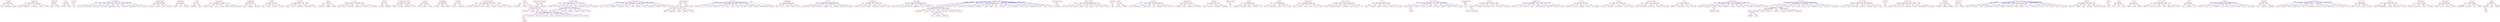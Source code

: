 strict digraph  {
	leaked	 [color=red,
		fontname=courier,
		shape=box];
	real	 [color=red,
		fontname=courier,
		shape=box];
	leaked -> real	 [color=blue,
		xlabel=0.17];
	happening	 [color=red,
		fontname=courier,
		shape=box];
	leaked -> happening	 [color=blue,
		xlabel=0.03];
	aware	 [color=red,
		fontname=courier,
		shape=box];
	leaked -> aware	 [color=blue,
		xlabel=0.02];
	jambavati	 [color=red,
		fontname=courier,
		shape=box];
	given	 [color=red,
		fontname=courier,
		shape=box];
	jambavati -> given	 [color=blue,
		xlabel=0.17];
	daughter	 [color=red,
		fontname=courier,
		shape=box];
	jambavati -> daughter	 [color=blue,
		xlabel=0.03];
	reverential	 [color=red,
		fontname=courier,
		shape=box];
	jambavati -> reverential	 [color=blue,
		xlabel=0.02];
	take	 [color=red,
		fontname=courier,
		shape=box];
	jambavati -> take	 [color=blue,
		xlabel=0.02];
	called	 [color=red,
		fontname=courier,
		shape=box];
	jambavati -> called	 [color=blue,
		xlabel=0.01];
	depressed	 [color=red,
		fontname=courier,
		shape=box];
	home	 [color=red,
		fontname=courier,
		shape=box];
	depressed -> home	 [color=blue,
		xlabel=0.15];
	losing	 [color=red,
		fontname=courier,
		shape=box];
	depressed -> losing	 [color=blue,
		xlabel=0.02];
	fear	 [color=red,
		fontname=courier,
		shape=box];
	nothing	 [color=red,
		fontname=courier,
		shape=box];
	fear -> nothing	 [color=blue,
		xlabel=0.2];
	away	 [color=red,
		fontname=courier,
		shape=box];
	fear -> away	 [color=blue,
		xlabel=0.06];
	chance	 [color=red,
		fontname=courier,
		shape=box];
	get	 [color=red,
		fontname=courier,
		shape=box];
	chance -> get	 [color=blue,
		xlabel=0.18];
	"'krishna\x92s'"	 [color=red,
		fontname=courier,
		shape=box];
	concluded	 [color=red,
		fontname=courier,
		shape=box];
	"'krishna\x92s'" -> concluded	 [color=blue,
		xlabel=0.04];
	gratitude	 [color=red,
		fontname=courier,
		shape=box];
	"'krishna\x92s'" -> gratitude	 [color=blue,
		xlabel=0.04];
	"twelve days"	 [color=red,
		fontname=courier,
		shape=box];
	"'krishna\x92s'" -> "twelve days"	 [color=blue,
		xlabel=0.03];
	received	 [color=red,
		fontname=courier,
		shape=box];
	"'krishna\x92s'" -> received	 [color=blue,
		xlabel=0.03];
	impatiently	 [color=red,
		fontname=courier,
		shape=box];
	"'krishna\x92s'" -> impatiently	 [color=blue,
		xlabel=0.05];
	days	 [color=red,
		fontname=courier,
		shape=box];
	"'krishna\x92s'" -> days	 [color=blue,
		xlabel=0.03];
	expressed	 [color=red,
		fontname=courier,
		shape=box];
	"'krishna\x92s'" -> expressed	 [color=blue,
		xlabel=0.21];
	blessings	 [color=red,
		fontname=courier,
		shape=box];
	"'krishna\x92s'" -> blessings	 [color=blue,
		xlabel=0.04];
	twelve	 [color=red,
		fontname=courier,
		shape=box];
	"'krishna\x92s'" -> twelve	 [color=blue,
		xlabel=0.04];
	waited	 [color=red,
		fontname=courier,
		shape=box];
	"'krishna\x92s'" -> waited	 [color=blue,
		xlabel=0.04];
	"'brahmana\x92s'"	 [color=red,
		fontname=courier,
		shape=box];
	entered	 [color=red,
		fontname=courier,
		shape=box];
	"'brahmana\x92s'" -> entered	 [color=blue,
		xlabel=0.03];
	relieve	 [color=red,
		fontname=courier,
		shape=box];
	"'brahmana\x92s'" -> relieve	 [color=blue,
		xlabel=0.03];
	curse	 [color=red,
		fontname=courier,
		shape=box];
	"'brahmana\x92s'" -> curse	 [color=blue,
		xlabel=0.18];
	outside	 [color=red,
		fontname=courier,
		shape=box];
	"'brahmana\x92s'" -> outside	 [color=blue,
		xlabel=0.02];
	hastinapur	 [color=red,
		fontname=courier,
		shape=box];
	inform	 [color=red,
		fontname=courier,
		shape=box];
	hastinapur -> inform	 [color=blue,
		xlabel=0.22];
	cruel	 [color=red,
		fontname=courier,
		shape=box];
	hastinapur -> cruel	 [color=blue,
		xlabel=0.04];
	killing	 [color=red,
		fontname=courier,
		shape=box];
	hastinapur -> killing	 [color=blue,
		xlabel=0.04];
	sake	 [color=red,
		fontname=courier,
		shape=box];
	suspected	 [color=red,
		fontname=courier,
		shape=box];
	sake -> suspected	 [color=blue,
		xlabel=0.21];
	return	 [color=red,
		fontname=courier,
		shape=box];
	sake -> return	 [color=blue,
		xlabel=0.04];
	quantities	 [color=red,
		fontname=courier,
		shape=box];
	gold	 [color=red,
		fontname=courier,
		shape=box];
	quantities -> gold	 [color=blue,
		xlabel=0.03];
	supply	 [color=red,
		fontname=courier,
		shape=box];
	quantities -> supply	 [color=blue,
		xlabel=0.01];
	merit	 [color=red,
		fontname=courier,
		shape=box];
	quantities -> merit	 [color=blue,
		xlabel=0.02];
	large	 [color=red,
		fontname=courier,
		shape=box];
	quantities -> large	 [color=blue,
		xlabel=0.18];
	uninterrupted	 [color=red,
		fontname=courier,
		shape=box];
	quantities -> uninterrupted	 [color=blue,
		xlabel=0.03];
	producing	 [color=red,
		fontname=courier,
		shape=box];
	quantities -> producing	 [color=blue,
		xlabel=0.02];
	satyabhama	 [color=red,
		fontname=courier,
		shape=box];
	god	 [color=red,
		fontname=courier,
		shape=box];
	satyabhama -> god	 [color=blue,
		xlabel=0.03];
	accepted	 [color=red,
		fontname=courier,
		shape=box];
	satyabhama -> accepted	 [color=blue,
		xlabel=0.02];
	devotion	 [color=red,
		fontname=courier,
		shape=box];
	satyabhama -> devotion	 [color=blue,
		xlabel=0.17];
	parents	 [color=red,
		fontname=courier,
		shape=box];
	news	 [color=red,
		fontname=courier,
		shape=box];
	parents -> news	 [color=blue,
		xlabel=0.21];
	shock	 [color=red,
		fontname=courier,
		shape=box];
	parents -> shock	 [color=blue,
		xlabel=0.04];
	terrible	 [color=red,
		fontname=courier,
		shape=box];
	parents -> terrible	 [color=blue,
		xlabel=0.03];
	citizens	 [color=red,
		fontname=courier,
		shape=box];
	parents -> citizens	 [color=blue,
		xlabel=0.04];
	satrajit	 [color=red,
		fontname=courier,
		shape=box];
	body	 [color=red,
		fontname=courier,
		shape=box];
	satrajit -> body	 [color=blue,
		xlabel=0.23];
	lustre	 [color=red,
		fontname=courier,
		shape=box];
	satrajit -> lustre	 [color=blue,
		xlabel=0.04];
	explained	 [color=red,
		fontname=courier,
		shape=box];
	satrajit -> explained	 [color=blue,
		xlabel=0.04];
	resplendent	 [color=red,
		fontname=courier,
		shape=box];
	satrajit -> resplendent	 [color=blue,
		xlabel=0.04];
	was	 [color=red,
		fontname=courier,
		shape=box];
	satrajit -> was	 [color=blue,
		xlabel=0.03];
	spied	 [color=red,
		fontname=courier,
		shape=box];
	existence	 [color=red,
		fontname=courier,
		shape=box];
	spied -> existence	 [color=blue,
		xlabel=0.17];
	thought	 [color=red,
		fontname=courier,
		shape=box];
	spied -> thought	 [color=blue,
		xlabel=0.03];
	among	 [color=red,
		fontname=courier,
		shape=box];
	spied -> among	 [color=blue,
		xlabel=0.01];
	sun	 [color=red,
		fontname=courier,
		shape=box];
	made	 [color=red,
		fontname=courier,
		shape=box];
	sun -> made	 [color=blue,
		xlabel=0.03];
	gift	 [color=red,
		fontname=courier,
		shape=box];
	sun -> gift	 [color=blue,
		xlabel=0.05];
	celebrated	 [color=red,
		fontname=courier,
		shape=box];
	sun -> celebrated	 [color=blue,
		xlabel=0.21];
	expression	 [color=red,
		fontname=courier,
		shape=box];
	sun -> expression	 [color=blue,
		xlabel=0.04];
	pleasure	 [color=red,
		fontname=courier,
		shape=box];
	sun -> pleasure	 [color=blue,
		xlabel=0.04];
	friendship	 [color=red,
		fontname=courier,
		shape=box];
	sun -> friendship	 [color=blue,
		xlabel=0.04];
	detail	 [color=red,
		fontname=courier,
		shape=box];
	secured	 [color=red,
		fontname=courier,
		shape=box];
	detail -> secured	 [color=blue,
		xlabel=0.03];
	narrated	 [color=red,
		fontname=courier,
		shape=box];
	detail -> narrated	 [color=blue,
		xlabel=0.2];
	"paramapurusha vishnu"	 [color=red,
		fontname=courier,
		shape=box];
	feebly	 [color=red,
		fontname=courier,
		shape=box];
	"paramapurusha vishnu" -> feebly	 [color=blue,
		xlabel=0.01];
	looking	 [color=red,
		fontname=courier,
		shape=box];
	"paramapurusha vishnu" -> looking	 [color=blue,
		xlabel=0.01];
	recognised	 [color=red,
		fontname=courier,
		shape=box];
	"paramapurusha vishnu" -> recognised	 [color=blue,
		xlabel=0.01];
	man	 [color=red,
		fontname=courier,
		shape=box];
	"paramapurusha vishnu" -> man	 [color=blue,
		xlabel=0.26];
	prayers	 [color=red,
		fontname=courier,
		shape=box];
	alone	 [color=red,
		fontname=courier,
		shape=box];
	prayers -> alone	 [color=blue,
		xlabel=0.03];
	answer	 [color=red,
		fontname=courier,
		shape=box];
	prayers -> answer	 [color=blue,
		xlabel=0.2];
	back	 [color=red,
		fontname=courier,
		shape=box];
	prayers -> back	 [color=blue,
		xlabel=0.03];
	duryodhana	 [color=red,
		fontname=courier,
		shape=box];
	inspired	 [color=red,
		fontname=courier,
		shape=box];
	duryodhana -> inspired	 [color=blue,
		xlabel=0.02];
	ideas	 [color=red,
		fontname=courier,
		shape=box];
	duryodhana -> ideas	 [color=blue,
		xlabel=0.03];
	wicked	 [color=red,
		fontname=courier,
		shape=box];
	duryodhana -> wicked	 [color=blue,
		xlabel=0.18];
	charred	 [color=red,
		fontname=courier,
		shape=box];
	beyond	 [color=red,
		fontname=courier,
		shape=box];
	charred -> beyond	 [color=blue,
		xlabel=0.12];
	recognition	 [color=red,
		fontname=courier,
		shape=box];
	charred -> recognition	 [color=blue,
		xlabel=0.19];
	"safe destination"	 [color=red,
		fontname=courier,
		shape=box];
	followed	 [color=red,
		fontname=courier,
		shape=box];
	"safe destination" -> followed	 [color=blue,
		xlabel=0.05];
	remained	 [color=red,
		fontname=courier,
		shape=box];
	"safe destination" -> remained	 [color=blue,
		xlabel=0.07];
	kunti	 [color=red,
		fontname=courier,
		shape=box];
	"safe destination" -> kunti	 [color=blue,
		xlabel=0.29];
	nearby	 [color=red,
		fontname=courier,
		shape=box];
	"safe destination" -> nearby	 [color=blue,
		xlabel=0.05];
	reached	 [color=red,
		fontname=courier,
		shape=box];
	"safe destination" -> reached	 [color=blue,
		xlabel=0.07];
	instructions	 [color=red,
		fontname=courier,
		shape=box];
	"safe destination" -> instructions	 [color=blue,
		xlabel=0.07];
	hiding	 [color=red,
		fontname=courier,
		shape=box];
	"safe destination" -> hiding	 [color=blue,
		xlabel=0.06];
	heads	 [color=red,
		fontname=courier,
		shape=box];
	instrumental	 [color=red,
		fontname=courier,
		shape=box];
	heads -> instrumental	 [color=blue,
		xlabel=0.14];
	rolling	 [color=red,
		fontname=courier,
		shape=box];
	heads -> rolling	 [color=blue,
		xlabel=0.2];
	couple	 [color=red,
		fontname=courier,
		shape=box];
	heads -> couple	 [color=blue,
		xlabel=0.2];
	"blemishless character"	 [color=red,
		fontname=courier,
		shape=box];
	rumour	 [color=red,
		fontname=courier,
		shape=box];
	"blemishless character" -> rumour	 [color=blue,
		xlabel=0.25];
	"wild fire"	 [color=red,
		fontname=courier,
		shape=box];
	"blemishless character" -> "wild fire"	 [color=blue,
		xlabel=0.06];
	character	 [color=red,
		fontname=courier,
		shape=box];
	rumour -> character	 [color=blue,
		xlabel=0.01];
	spread	 [color=red,
		fontname=courier,
		shape=box];
	rumour -> spread	 [color=blue,
		xlabel=0.01];
	wild	 [color=red,
		fontname=courier,
		shape=box];
	rumour -> wild	 [color=blue,
		xlabel=0.01];
	maligning	 [color=red,
		fontname=courier,
		shape=box];
	rumour -> maligning	 [color=blue,
		xlabel=0.01];
	"caretaker bear"	 [color=red,
		fontname=courier,
		shape=box];
	stunned	 [color=red,
		fontname=courier,
		shape=box];
	"caretaker bear" -> stunned	 [color=blue,
		xlabel=0.06];
	brilliance	 [color=red,
		fontname=courier,
		shape=box];
	"caretaker bear" -> brilliance	 [color=blue,
		xlabel=0.08];
	alerted	 [color=red,
		fontname=courier,
		shape=box];
	"caretaker bear" -> alerted	 [color=blue,
		xlabel=0.09];
	bears	 [color=red,
		fontname=courier,
		shape=box];
	"caretaker bear" -> bears	 [color=blue,
		xlabel=0.29];
	king	 [color=red,
		fontname=courier,
		shape=box];
	"caretaker bear" -> king	 [color=blue,
		xlabel=0.05];
	shrieked	 [color=red,
		fontname=courier,
		shape=box];
	"caretaker bear" -> shrieked	 [color=blue,
		xlabel=0.27];
	person	 [color=red,
		fontname=courier,
		shape=box];
	"caretaker bear" -> person	 [color=blue,
		xlabel=0.07];
	syamantaka	 [color=red,
		fontname=courier,
		shape=box];
	"caretaker bear" -> syamantaka	 [color=blue,
		xlabel=0.01];
	devotee	 [color=red,
		fontname=courier,
		shape=box];
	bears -> devotee	 [color=blue,
		xlabel=0.01];
	42	 [color=red,
		fontname=courier,
		shape=box];
	bears -> 42	 [color=blue,
		xlabel=0.01];
	retrieved	 [color=red,
		fontname=courier,
		shape=box];
	bears -> retrieved	 [color=blue,
		xlabel=0.01];
	pandava	 [color=red,
		fontname=courier,
		shape=box];
	bears -> pandava	 [color=blue,
		xlabel=0.01];
	nighna	 [color=red,
		fontname=courier,
		shape=box];
	bears -> nighna	 [color=blue,
		xlabel=0.01];
	chapter	 [color=red,
		fontname=courier,
		shape=box];
	bears -> chapter	 [color=blue,
		xlabel=0.01];
	great	 [color=red,
		fontname=courier,
		shape=box];
	bears -> great	 [color=blue,
		xlabel=0.01];
	kill	 [color=red,
		fontname=courier,
		shape=box];
	devotee -> kill	 [color=blue,
		xlabel=0.02];
	jatugriha	 [color=red,
		fontname=courier,
		shape=box];
	devotee -> jatugriha	 [color=blue,
		xlabel=0.01];
	relations	 [color=red,
		fontname=courier,
		shape=box];
	devotee -> relations	 [color=blue,
		xlabel=0.02];
	attitude	 [color=red,
		fontname=courier,
		shape=box];
	devotee -> attitude	 [color=blue,
		xlabel=0.02];
	house	 [color=red,
		fontname=courier,
		shape=box];
	devotee -> house	 [color=blue,
		xlabel=0.02];
	possession	 [color=red,
		fontname=courier,
		shape=box];
	devotee -> possession	 [color=blue,
		xlabel=0.02];
	occurred	 [color=red,
		fontname=courier,
		shape=box];
	devotee -> occurred	 [color=blue,
		xlabel=0.02];
	"get possession"	 [color=red,
		fontname=courier,
		shape=box];
	devotee -> "get possession"	 [color=blue,
		xlabel=0.02];
	"kill satrajit"	 [color=red,
		fontname=courier,
		shape=box];
	devotee -> "kill satrajit"	 [color=blue,
		xlabel=0.02];
	change	 [color=red,
		fontname=courier,
		shape=box];
	kill -> change	 [color=blue,
		xlabel=0.16];
	"'akrura\x92s'"	 [color=red,
		fontname=courier,
		shape=box];
	power	 [color=red,
		fontname=courier,
		shape=box];
	"'akrura\x92s'" -> power	 [color=blue,
		xlabel=0.03];
	rains	 [color=red,
		fontname=courier,
		shape=box];
	"'akrura\x92s'" -> rains	 [color=blue,
		xlabel=0.06];
	gandhivi	 [color=red,
		fontname=courier,
		shape=box];
	"'akrura\x92s'" -> gandhivi	 [color=blue,
		xlabel=0.05];
	withdrew	 [color=red,
		fontname=courier,
		shape=box];
	"'akrura\x92s'" -> withdrew	 [color=blue,
		xlabel=0.04];
	father	 [color=red,
		fontname=courier,
		shape=box];
	"'akrura\x92s'" -> father	 [color=blue,
		xlabel=0.06];
	indra	 [color=red,
		fontname=courier,
		shape=box];
	"'akrura\x92s'" -> indra	 [color=blue,
		xlabel=0.04];
	brought	 [color=red,
		fontname=courier,
		shape=box];
	"'akrura\x92s'" -> brought	 [color=blue,
		xlabel=0.22];
	reason	 [color=red,
		fontname=courier,
		shape=box];
	"'akrura\x92s'" -> reason	 [color=blue,
		xlabel=0.04];
	connection	 [color=red,
		fontname=courier,
		shape=box];
	"'akrura\x92s'" -> connection	 [color=blue,
		xlabel=0.06];
	showers	 [color=red,
		fontname=courier,
		shape=box];
	"'akrura\x92s'" -> showers	 [color=blue,
		xlabel=0.05];
	mother	 [color=red,
		fontname=courier,
		shape=box];
	"'akrura\x92s'" -> mother	 [color=blue,
		xlabel=0.05];
	believed	 [color=red,
		fontname=courier,
		shape=box];
	"'akrura\x92s'" -> believed	 [color=blue,
		xlabel=0.04];
	"unique quality"	 [color=red,
		fontname=courier,
		shape=box];
	possessing	 [color=red,
		fontname=courier,
		shape=box];
	"unique quality" -> possessing	 [color=blue,
		xlabel=0.24];
	"premature death"	 [color=red,
		fontname=courier,
		shape=box];
	"unique quality" -> "premature death"	 [color=blue,
		xlabel=0.05];
	death	 [color=red,
		fontname=courier,
		shape=box];
	possessing -> death	 [color=blue,
		xlabel=0.01];
	premature	 [color=red,
		fontname=courier,
		shape=box];
	possessing -> premature	 [color=blue,
		xlabel=0.01];
	famine	 [color=red,
		fontname=courier,
		shape=box];
	possessing -> famine	 [color=blue,
		xlabel=0.01];
	calamity	 [color=red,
		fontname=courier,
		shape=box];
	possessing -> calamity	 [color=blue,
		xlabel=0.01];
	unique	 [color=red,
		fontname=courier,
		shape=box];
	possessing -> unique	 [color=blue,
		xlabel=0.01];
	dvaraka	 [color=red,
		fontname=courier,
		shape=box];
	training	 [color=red,
		fontname=courier,
		shape=box];
	dvaraka -> training	 [color=blue,
		xlabel=0.41];
	still	 [color=red,
		fontname=courier,
		shape=box];
	dvaraka -> still	 [color=blue,
		xlabel=0.16];
	missing	 [color=red,
		fontname=courier,
		shape=box];
	dvaraka -> missing	 [color=blue,
		xlabel=0.23];
	underwent	 [color=red,
		fontname=courier,
		shape=box];
	dvaraka -> underwent	 [color=blue,
		xlabel=0.42];
	use	 [color=red,
		fontname=courier,
		shape=box];
	dvaraka -> use	 [color=blue,
		xlabel=0.19];
	mace	 [color=red,
		fontname=courier,
		shape=box];
	dvaraka -> mace	 [color=blue,
		xlabel=0.38];
	long	 [color=red,
		fontname=courier,
		shape=box];
	dvaraka -> long	 [color=blue,
		xlabel=0.19];
	stay	 [color=red,
		fontname=courier,
		shape=box];
	dvaraka -> stay	 [color=blue,
		xlabel=0.28];
	feelings	 [color=red,
		fontname=courier,
		shape=box];
	dvaraka -> feelings	 [color=blue,
		xlabel=0.23];
	evoked	 [color=red,
		fontname=courier,
		shape=box];
	dvaraka -> evoked	 [color=blue,
		xlabel=0.41];
	period	 [color=red,
		fontname=courier,
		shape=box];
	dvaraka -> period	 [color=blue,
		xlabel=0.44];
	disappointment	 [color=red,
		fontname=courier,
		shape=box];
	dvaraka -> disappointment	 [color=blue,
		xlabel=0.59];
	mixed	 [color=red,
		fontname=courier,
		shape=box];
	dvaraka -> mixed	 [color=blue,
		xlabel=0.41];
	shatadhanu	 [color=red,
		fontname=courier,
		shape=box];
	poor	 [color=red,
		fontname=courier,
		shape=box];
	shatadhanu -> poor	 [color=blue,
		xlabel=0.04];
	felt	 [color=red,
		fontname=courier,
		shape=box];
	shatadhanu -> felt	 [color=blue,
		xlabel=0.04];
	turned	 [color=red,
		fontname=courier,
		shape=box];
	shatadhanu -> turned	 [color=blue,
		xlabel=0.22];
	futile	 [color=red,
		fontname=courier,
		shape=box];
	shatadhanu -> futile	 [color=blue,
		xlabel=0.03];
	sorry	 [color=red,
		fontname=courier,
		shape=box];
	shatadhanu -> sorry	 [color=blue,
		xlabel=0.04];
	burnt	 [color=red,
		fontname=courier,
		shape=box];
	exhilarated	 [color=red,
		fontname=courier,
		shape=box];
	burnt -> exhilarated	 [color=blue,
		xlabel=0.06];
	family	 [color=red,
		fontname=courier,
		shape=box];
	burnt -> family	 [color=blue,
		xlabel=0.27];
	remains	 [color=red,
		fontname=courier,
		shape=box];
	burnt -> remains	 [color=blue,
		xlabel=0.06];
	freedom	 [color=red,
		fontname=courier,
		shape=box];
	burnt -> freedom	 [color=blue,
		xlabel=0.07];
	were	 [color=red,
		fontname=courier,
		shape=box];
	burnt -> were	 [color=blue,
		xlabel=0.05];
	demise	 [color=red,
		fontname=courier,
		shape=box];
	burnt -> demise	 [color=blue,
		xlabel=0.06];
	gloated	 [color=red,
		fontname=courier,
		shape=box];
	burnt -> gloated	 [color=blue,
		xlabel=0.06];
	mistaking	 [color=red,
		fontname=courier,
		shape=box];
	burnt -> mistaking	 [color=blue,
		xlabel=0.06];
	callousness	 [color=red,
		fontname=courier,
		shape=box];
	supreme	 [color=red,
		fontname=courier,
		shape=box];
	callousness -> supreme	 [color=blue,
		xlabel=0.02];
	towards	 [color=red,
		fontname=courier,
		shape=box];
	callousness -> towards	 [color=blue,
		xlabel=0.02];
	began	 [color=red,
		fontname=courier,
		shape=box];
	callousness -> began	 [color=blue,
		xlabel=0.03];
	regretting	 [color=red,
		fontname=courier,
		shape=box];
	callousness -> regretting	 [color=blue,
		xlabel=0.03];
	praise	 [color=red,
		fontname=courier,
		shape=box];
	callousness -> praise	 [color=blue,
		xlabel=0.18];
	sing	 [color=red,
		fontname=courier,
		shape=box];
	callousness -> sing	 [color=blue,
		xlabel=0.18];
	marriage	 [color=red,
		fontname=courier,
		shape=box];
	reconciliation	 [color=red,
		fontname=courier,
		shape=box];
	marriage -> reconciliation	 [color=blue,
		xlabel=0.03];
	giving	 [color=red,
		fontname=courier,
		shape=box];
	marriage -> giving	 [color=blue,
		xlabel=0.18];
	gifting	 [color=red,
		fontname=courier,
		shape=box];
	marriage -> gifting	 [color=blue,
		xlabel=0.04];
	appeared	 [color=red,
		fontname=courier,
		shape=box];
	marriage -> appeared	 [color=blue,
		xlabel=0.02];
	dear	 [color=red,
		fontname=courier,
		shape=box];
	marriage -> dear	 [color=blue,
		xlabel=0.04];
	think	 [color=red,
		fontname=courier,
		shape=box];
	marriage -> think	 [color=blue,
		xlabel=0.05];
	best	 [color=red,
		fontname=courier,
		shape=box];
	marriage -> best	 [color=blue,
		xlabel=0.02];
	"syamantaka jewel"	 [color=red,
		fontname=courier,
		shape=box];
	upper	 [color=red,
		fontname=courier,
		shape=box];
	"syamantaka jewel" -> upper	 [color=blue,
		xlabel=0.31];
	mated	 [color=red,
		fontname=courier,
		shape=box];
	"syamantaka jewel" -> mated	 [color=blue,
		xlabel=0.08];
	garment	 [color=red,
		fontname=courier,
		shape=box];
	"syamantaka jewel" -> garment	 [color=blue,
		xlabel=0.07];
	check	 [color=red,
		fontname=courier,
		shape=box];
	"syamantaka jewel" -> check	 [color=blue,
		xlabel=0.07];
	interesting	 [color=red,
		fontname=courier,
		shape=box];
	"syamantaka jewel" -> interesting	 [color=blue,
		xlabel=0.05];
	varanavrata	 [color=red,
		fontname=courier,
		shape=box];
	"syamantaka jewel" -> varanavrata	 [color=blue,
		xlabel=0.01];
	"'night\x92s'"	 [color=red,
		fontname=courier,
		shape=box];
	"syamantaka jewel" -> "'night\x92s'"	 [color=blue,
		xlabel=0.02];
	legs	 [color=red,
		fontname=courier,
		shape=box];
	"syamantaka jewel" -> legs	 [color=blue,
		xlabel=0.07];
	gave	 [color=red,
		fontname=courier,
		shape=box];
	"syamantaka jewel" -> gave	 [color=blue,
		xlabel=0.05];
	life	 [color=red,
		fontname=courier,
		shape=box];
	"syamantaka jewel" -> life	 [color=blue,
		xlabel=0.08];
	anecdotes	 [color=red,
		fontname=courier,
		shape=box];
	"syamantaka jewel" -> anecdotes	 [color=blue,
		xlabel=0.07];
	lac	 [color=red,
		fontname=courier,
		shape=box];
	"syamantaka jewel" -> lac	 [color=blue,
		xlabel=0.07];
	effulgent	 [color=red,
		fontname=courier,
		shape=box];
	"syamantaka jewel" -> effulgent	 [color=blue,
		xlabel=0.07];
	tail	 [color=red,
		fontname=courier,
		shape=box];
	"syamantaka jewel" -> tail	 [color=blue,
		xlabel=0.02];
	like	 [color=red,
		fontname=courier,
		shape=box];
	"syamantaka jewel" -> like	 [color=blue,
		xlabel=0.04];
	considered	 [color=red,
		fontname=courier,
		shape=box];
	"syamantaka jewel" -> considered	 [color=blue,
		xlabel=0.05];
	always	 [color=red,
		fontname=courier,
		shape=box];
	"syamantaka jewel" -> always	 [color=blue,
		xlabel=0.03];
	dog	 [color=red,
		fontname=courier,
		shape=box];
	"syamantaka jewel" -> dog	 [color=blue,
		xlabel=0.07];
	thorns	 [color=red,
		fontname=courier,
		shape=box];
	"syamantaka jewel" -> thorns	 [color=blue,
		xlabel=0.07];
	comfortable	 [color=red,
		fontname=courier,
		shape=box];
	upper -> comfortable	 [color=blue,
		xlabel=0.01];
	pretext	 [color=red,
		fontname=courier,
		shape=box];
	upper -> pretext	 [color=blue,
		xlabel=0.01];
	built	 [color=red,
		fontname=courier,
		shape=box];
	upper -> built	 [color=blue,
		xlabel=0.01];
	finding	 [color=red,
		fontname=courier,
		shape=box];
	upper -> finding	 [color=blue,
		xlabel=0.38];
	possible	 [color=red,
		fontname=courier,
		shape=box];
	upper -> possible	 [color=blue,
		xlabel=0.01];
	organising	 [color=red,
		fontname=courier,
		shape=box];
	upper -> organising	 [color=blue,
		xlabel=0.01];
	comforts	 [color=red,
		fontname=courier,
		shape=box];
	upper -> comforts	 [color=blue,
		xlabel=0.01];
	way	 [color=red,
		fontname=courier,
		shape=box];
	finding -> way	 [color=blue,
		xlabel=0.14];
	getting	 [color=red,
		fontname=courier,
		shape=box];
	finding -> getting	 [color=blue,
		xlabel=0.13];
	conspiring	 [color=red,
		fontname=courier,
		shape=box];
	finding -> conspiring	 [color=blue,
		xlabel=0.17];
	"legitimate owner"	 [color=red,
		fontname=courier,
		shape=box];
	therefore	 [color=red,
		fontname=courier,
		shape=box];
	"legitimate owner" -> therefore	 [color=blue,
		xlabel=0.25];
	"elder brother"	 [color=red,
		fontname=courier,
		shape=box];
	confession	 [color=red,
		fontname=courier,
		shape=box];
	"elder brother" -> confession	 [color=blue,
		xlabel=0.05];
	particularly	 [color=red,
		fontname=courier,
		shape=box];
	"elder brother" -> particularly	 [color=blue,
		xlabel=0.04];
	means	 [color=red,
		fontname=courier,
		shape=box];
	"elder brother" -> means	 [color=blue,
		xlabel=0.27];
	make	 [color=red,
		fontname=courier,
		shape=box];
	"elder brother" -> make	 [color=blue,
		xlabel=0.03];
	keep	 [color=red,
		fontname=courier,
		shape=box];
	"elder brother" -> keep	 [color=blue,
		xlabel=0.04];
	said	 [color=red,
		fontname=courier,
		shape=box];
	"elder brother" -> said	 [color=blue,
		xlabel=0.03];
	public	 [color=red,
		fontname=courier,
		shape=box];
	"elder brother" -> public	 [color=blue,
		xlabel=0.2];
	could	 [color=red,
		fontname=courier,
		shape=box];
	"elder brother" -> could	 [color=blue,
		xlabel=0.01];
	resolved	 [color=red,
		fontname=courier,
		shape=box];
	came	 [color=red,
		fontname=courier,
		shape=box];
	resolved -> came	 [color=blue,
		xlabel=0.12];
	lurch	 [color=red,
		fontname=courier,
		shape=box];
	traitors	 [color=red,
		fontname=courier,
		shape=box];
	lurch -> traitors	 [color=blue,
		xlabel=0.13];
	handed	 [color=red,
		fontname=courier,
		shape=box];
	lurch -> handed	 [color=blue,
		xlabel=0.02];
	cousins	 [color=red,
		fontname=courier,
		shape=box];
	end	 [color=red,
		fontname=courier,
		shape=box];
	cousins -> end	 [color=blue,
		xlabel=0.05];
	conspiracies	 [color=red,
		fontname=courier,
		shape=box];
	cousins -> conspiracies	 [color=blue,
		xlabel=0.04];
	hypocritical	 [color=red,
		fontname=courier,
		shape=box];
	cousins -> hypocritical	 [color=blue,
		xlabel=0.04];
	put	 [color=red,
		fontname=courier,
		shape=box];
	cousins -> put	 [color=blue,
		xlabel=0.21];
	problem	 [color=red,
		fontname=courier,
		shape=box];
	cousins -> problem	 [color=blue,
		xlabel=0.03];
	fact	 [color=red,
		fontname=courier,
		shape=box];
	cousins -> fact	 [color=blue,
		xlabel=0.04];
	concern	 [color=red,
		fontname=courier,
		shape=box];
	cousins -> concern	 [color=blue,
		xlabel=0.04];
	hospitality	 [color=red,
		fontname=courier,
		shape=box];
	straight	 [color=red,
		fontname=courier,
		shape=box];
	hospitality -> straight	 [color=blue,
		xlabel=0.04];
	point	 [color=red,
		fontname=courier,
		shape=box];
	hospitality -> point	 [color=blue,
		xlabel=0.04];
	formality	 [color=red,
		fontname=courier,
		shape=box];
	hospitality -> formality	 [color=blue,
		xlabel=0.21];
	extending	 [color=red,
		fontname=courier,
		shape=box];
	hospitality -> extending	 [color=blue,
		xlabel=0.04];
	passage	 [color=red,
		fontname=courier,
		shape=box];
	secret	 [color=red,
		fontname=courier,
		shape=box];
	passage -> secret	 [color=blue,
		xlabel=0.04];
	ground	 [color=red,
		fontname=courier,
		shape=box];
	passage -> ground	 [color=blue,
		xlabel=0.21];
	knowledge	 [color=red,
		fontname=courier,
		shape=box];
	passage -> knowledge	 [color=blue,
		xlabel=0.05];
	prepared	 [color=red,
		fontname=courier,
		shape=box];
	passage -> prepared	 [color=blue,
		xlabel=0.03];
	"whose custody"	 [color=red,
		fontname=courier,
		shape=box];
	go	 [color=red,
		fontname=courier,
		shape=box];
	"whose custody" -> go	 [color=blue,
		xlabel=0.18];
	whose	 [color=red,
		fontname=courier,
		shape=box];
	balarama	 [color=red,
		fontname=courier,
		shape=box];
	whose -> balarama	 [color=blue,
		xlabel=0.21];
	advised	 [color=red,
		fontname=courier,
		shape=box];
	whose -> advised	 [color=blue,
		xlabel=0.2];
	might	 [color=red,
		fontname=courier,
		shape=box];
	whose -> might	 [color=blue,
		xlabel=0.08];
	custody	 [color=red,
		fontname=courier,
		shape=box];
	whose -> custody	 [color=blue,
		xlabel=0.18];
	left	 [color=red,
		fontname=courier,
		shape=box];
	whose -> left	 [color=blue,
		xlabel=0.17];
	vidura	 [color=red,
		fontname=courier,
		shape=box];
	wise	 [color=red,
		fontname=courier,
		shape=box];
	vidura -> wise	 [color=blue,
		xlabel=0.03];
	treacherous	 [color=red,
		fontname=courier,
		shape=box];
	vidura -> treacherous	 [color=blue,
		xlabel=0.2];
	uncle	 [color=red,
		fontname=courier,
		shape=box];
	vidura -> uncle	 [color=blue,
		xlabel=0.03];
	plan	 [color=red,
		fontname=courier,
		shape=box];
	vidura -> plan	 [color=blue,
		xlabel=0.03];
	wind	 [color=red,
		fontname=courier,
		shape=box];
	vidura -> wind	 [color=blue,
		xlabel=0.03];
	prasenajit	 [color=red,
		fontname=courier,
		shape=box];
	horse	 [color=red,
		fontname=courier,
		shape=box];
	prasenajit -> horse	 [color=blue,
		xlabel=0.01];
	mauled	 [color=red,
		fontname=courier,
		shape=box];
	prasenajit -> mauled	 [color=blue,
		xlabel=0.02];
	soon	 [color=red,
		fontname=courier,
		shape=box];
	prasenajit -> soon	 [color=blue,
		xlabel=0.16];
	turn	 [color=red,
		fontname=courier,
		shape=box];
	prasenajit -> turn	 [color=blue,
		xlabel=0.01];
	lion	 [color=red,
		fontname=courier,
		shape=box];
	prasenajit -> lion	 [color=blue,
		xlabel=0.02];
	found	 [color=red,
		fontname=courier,
		shape=box];
	prasenajit -> found	 [color=blue,
		xlabel=0.02];
	"safe return"	 [color=red,
		fontname=courier,
		shape=box];
	durga	 [color=red,
		fontname=courier,
		shape=box];
	"safe return" -> durga	 [color=blue,
		xlabel=0.3];
	prayed	 [color=red,
		fontname=courier,
		shape=box];
	"safe return" -> prayed	 [color=blue,
		xlabel=0.02];
	everyone	 [color=red,
		fontname=courier,
		shape=box];
	"safe return" -> everyone	 [color=blue,
		xlabel=0.01];
	janardana	 [color=red,
		fontname=courier,
		shape=box];
	"safe return" -> janardana	 [color=blue,
		xlabel=0.02];
	save	 [color=red,
		fontname=courier,
		shape=box];
	"safe return" -> save	 [color=blue,
		xlabel=0.01];
	hope	 [color=red,
		fontname=courier,
		shape=box];
	"safe return" -> hope	 [color=blue,
		xlabel=0.01];
	ray	 [color=red,
		fontname=courier,
		shape=box];
	"safe return" -> ray	 [color=blue,
		xlabel=0.01];
	fist	 [color=red,
		fontname=courier,
		shape=box];
	blow	 [color=red,
		fontname=courier,
		shape=box];
	fist -> blow	 [color=blue,
		xlabel=0.04];
	strength	 [color=red,
		fontname=courier,
		shape=box];
	fist -> strength	 [color=blue,
		xlabel=0.05];
	combat	 [color=red,
		fontname=courier,
		shape=box];
	fist -> combat	 [color=blue,
		xlabel=0.04];
	drained	 [color=red,
		fontname=courier,
		shape=box];
	fist -> drained	 [color=blue,
		xlabel=0.18];
	eighteen	 [color=red,
		fontname=courier,
		shape=box];
	fist -> eighteen	 [color=blue,
		xlabel=0.04];
	continued	 [color=red,
		fontname=courier,
		shape=box];
	fist -> continued	 [color=blue,
		xlabel=0.03];
	expectation	 [color=red,
		fontname=courier,
		shape=box];
	enjoy	 [color=red,
		fontname=courier,
		shape=box];
	expectation -> enjoy	 [color=blue,
		xlabel=0.04];
	parted	 [color=red,
		fontname=courier,
		shape=box];
	expectation -> parted	 [color=blue,
		xlabel=0.2];
	benefits	 [color=red,
		fontname=courier,
		shape=box];
	expectation -> benefits	 [color=blue,
		xlabel=0.04];
	would	 [color=red,
		fontname=courier,
		shape=box];
	expectation -> would	 [color=blue,
		xlabel=0.02];
	created	 [color=red,
		fontname=courier,
		shape=box];
	expectation -> created	 [color=blue,
		xlabel=0.03];
	confusion	 [color=red,
		fontname=courier,
		shape=box];
	expectation -> confusion	 [color=blue,
		xlabel=0.04];
	general	 [color=red,
		fontname=courier,
		shape=box];
	expectation -> general	 [color=blue,
		xlabel=0.05];
	shake	 [color=red,
		fontname=courier,
		shape=box];
	expectation -> shake	 [color=blue,
		xlabel=0.05];
	hand	 [color=red,
		fontname=courier,
		shape=box];
	expectation -> hand	 [color=blue,
		xlabel=0.05];
	friends	 [color=red,
		fontname=courier,
		shape=box];
	expectation -> friends	 [color=blue,
		xlabel=0.05];
	merely	 [color=red,
		fontname=courier,
		shape=box];
	parted -> merely	 [color=blue,
		xlabel=0.31];
	disappearance	 [color=red,
		fontname=courier,
		shape=box];
	due	 [color=red,
		fontname=courier,
		shape=box];
	disappearance -> due	 [color=blue,
		xlabel=0.09];
	altars	 [color=red,
		fontname=courier,
		shape=box];
	excessive	 [color=red,
		fontname=courier,
		shape=box];
	altars -> excessive	 [color=blue,
		xlabel=0.04];
	exposed	 [color=red,
		fontname=courier,
		shape=box];
	altars -> exposed	 [color=blue,
		xlabel=0.04];
	performing	 [color=red,
		fontname=courier,
		shape=box];
	altars -> performing	 [color=blue,
		xlabel=0.03];
	flow	 [color=red,
		fontname=courier,
		shape=box];
	altars -> flow	 [color=blue,
		xlabel=0.03];
	sacrifices	 [color=red,
		fontname=courier,
		shape=box];
	altars -> sacrifices	 [color=blue,
		xlabel=0.17];
	countless	 [color=red,
		fontname=courier,
		shape=box];
	altars -> countless	 [color=blue,
		xlabel=0.04];
	"countless sacrifices"	 [color=red,
		fontname=courier,
		shape=box];
	excessive -> "countless sacrifices"	 [color=blue,
		xlabel=0.01];
	inhabitants	 [color=red,
		fontname=courier,
		shape=box];
	wearing	 [color=red,
		fontname=courier,
		shape=box];
	inhabitants -> wearing	 [color=blue,
		xlabel=0.04];
	city	 [color=red,
		fontname=courier,
		shape=box];
	inhabitants -> city	 [color=blue,
		xlabel=0.04];
	radiance	 [color=red,
		fontname=courier,
		shape=box];
	inhabitants -> radiance	 [color=blue,
		xlabel=0.21];
	neck	 [color=red,
		fontname=courier,
		shape=box];
	inhabitants -> neck	 [color=blue,
		xlabel=0.04];
	"dvaraka wearing"	 [color=red,
		fontname=courier,
		shape=box];
	inhabitants -> "dvaraka wearing"	 [color=blue,
		xlabel=0.03];
	engulfed	 [color=red,
		fontname=courier,
		shape=box];
	inhabitants -> engulfed	 [color=blue,
		xlabel=0.04];
	blinding	 [color=red,
		fontname=courier,
		shape=box];
	inhabitants -> blinding	 [color=blue,
		xlabel=0.04];
	round	 [color=red,
		fontname=courier,
		shape=box];
	inhabitants -> round	 [color=blue,
		xlabel=0.05];
	alters	 [color=red,
		fontname=courier,
		shape=box];
	chameleon	 [color=red,
		fontname=courier,
		shape=box];
	alters -> chameleon	 [color=blue,
		xlabel=0.02];
	colour	 [color=red,
		fontname=courier,
		shape=box];
	alters -> colour	 [color=blue,
		xlabel=0.02];
	changed	 [color=red,
		fontname=courier,
		shape=box];
	alters -> changed	 [color=blue,
		xlabel=0.02];
	loyalty	 [color=red,
		fontname=courier,
		shape=box];
	alters -> loyalty	 [color=blue,
		xlabel=0.02];
	surrounding	 [color=red,
		fontname=courier,
		shape=box];
	alters -> surrounding	 [color=blue,
		xlabel=0.15];
	sorrow	 [color=red,
		fontname=courier,
		shape=box];
	disaster	 [color=red,
		fontname=courier,
		shape=box];
	sorrow -> disaster	 [color=blue,
		xlabel=0.04];
	immersed	 [color=red,
		fontname=courier,
		shape=box];
	sorrow -> immersed	 [color=blue,
		xlabel=0.18];
	inconsolable	 [color=red,
		fontname=courier,
		shape=box];
	sorrow -> inconsolable	 [color=blue,
		xlabel=0.04];
	cursed	 [color=red,
		fontname=courier,
		shape=box];
	sorrow -> cursed	 [color=blue,
		xlabel=0.03];
	cause	 [color=red,
		fontname=courier,
		shape=box];
	sorrow -> cause	 [color=blue,
		xlabel=0.04];
	dhritharashtra	 [color=red,
		fontname=courier,
		shape=box];
	joint	 [color=red,
		fontname=courier,
		shape=box];
	dhritharashtra -> joint	 [color=blue,
		xlabel=0.02];
	attending	 [color=red,
		fontname=courier,
		shape=box];
	dhritharashtra -> attending	 [color=blue,
		xlabel=0.19];
	festivities	 [color=red,
		fontname=courier,
		shape=box];
	dhritharashtra -> festivities	 [color=blue,
		xlabel=0.03];
	planned	 [color=red,
		fontname=courier,
		shape=box];
	dhritharashtra -> planned	 [color=blue,
		xlabel=0.03];
	excursion	 [color=red,
		fontname=courier,
		shape=box];
	dhritharashtra -> excursion	 [color=blue,
		xlabel=0.03];
	fire	 [color=red,
		fontname=courier,
		shape=box];
	advance	 [color=red,
		fontname=courier,
		shape=box];
	fire -> advance	 [color=blue,
		xlabel=0.03];
	subterranean	 [color=red,
		fontname=courier,
		shape=box];
	fire -> subterranean	 [color=blue,
		xlabel=0.03];
	well	 [color=red,
		fontname=courier,
		shape=box];
	fire -> well	 [color=blue,
		xlabel=0.01];
	private	 [color=red,
		fontname=courier,
		shape=box];
	fire -> private	 [color=blue,
		xlabel=0.18];
	"lac palace"	 [color=red,
		fontname=courier,
		shape=box];
	provided	 [color=red,
		fontname=courier,
		shape=box];
	"lac palace" -> provided	 [color=blue,
		xlabel=0.01];
	gathering	 [color=red,
		fontname=courier,
		shape=box];
	"lac palace" -> gathering	 [color=blue,
		xlabel=0.03];
	flames	 [color=red,
		fontname=courier,
		shape=box];
	"lac palace" -> flames	 [color=blue,
		xlabel=0.01];
	pandu	 [color=red,
		fontname=courier,
		shape=box];
	"lac palace" -> pandu	 [color=blue,
		xlabel=0.05];
	pandavas	 [color=red,
		fontname=courier,
		shape=box];
	"lac palace" -> pandavas	 [color=blue,
		xlabel=0.05];
	grieve	 [color=red,
		fontname=courier,
		shape=box];
	"lac palace" -> grieve	 [color=blue,
		xlabel=0.05];
	joined	 [color=red,
		fontname=courier,
		shape=box];
	"lac palace" -> joined	 [color=blue,
		xlabel=0.24];
	exit	 [color=red,
		fontname=courier,
		shape=box];
	"lac palace" -> exit	 [color=blue,
		xlabel=0.01];
	pretended	 [color=red,
		fontname=courier,
		shape=box];
	"lac palace" -> pretended	 [color=blue,
		xlabel=0.05];
	condolence	 [color=red,
		fontname=courier,
		shape=box];
	"lac palace" -> condolence	 [color=blue,
		xlabel=0.04];
	kauravas	 [color=red,
		fontname=courier,
		shape=box];
	"lac palace" -> kauravas	 [color=blue,
		xlabel=0.05];
	"pandavas escape"	 [color=red,
		fontname=courier,
		shape=box];
	flames -> "pandavas escape"	 [color=blue,
		xlabel=0.15];
	krishna	 [color=red,
		fontname=courier,
		shape=box];
	give	 [color=red,
		fontname=courier,
		shape=box];
	krishna -> give	 [color=blue,
		xlabel=0.01];
	one	 [color=red,
		fontname=courier,
		shape=box];
	krishna -> one	 [color=blue,
		xlabel=0.02];
	asked	 [color=red,
		fontname=courier,
		shape=box];
	krishna -> asked	 [color=blue,
		xlabel=0.04];
	hunting	 [color=red,
		fontname=courier,
		shape=box];
	krishna -> hunting	 [color=blue,
		xlabel=0.04];
	day	 [color=red,
		fontname=courier,
		shape=box];
	krishna -> day	 [color=blue,
		xlabel=0.03];
	going	 [color=red,
		fontname=courier,
		shape=box];
	krishna -> going	 [color=blue,
		xlabel=0.03];
	forest	 [color=red,
		fontname=courier,
		shape=box];
	krishna -> forest	 [color=blue,
		xlabel=0.04];
	part	 [color=red,
		fontname=courier,
		shape=box];
	krishna -> part	 [color=blue,
		xlabel=0.03];
	yadavas	 [color=red,
		fontname=courier,
		shape=box];
	krishna -> yadavas	 [color=blue,
		xlabel=0.05];
	wore	 [color=red,
		fontname=courier,
		shape=box];
	krishna -> wore	 [color=blue,
		xlabel=0.26];
	brother	 [color=red,
		fontname=courier,
		shape=box];
	krishna -> brother	 [color=blue,
		xlabel=0.04];
	"'satrajit\x92s'"	 [color=red,
		fontname=courier,
		shape=box];
	krishna -> "'satrajit\x92s'"	 [color=blue,
		xlabel=0.05];
	"prominent advisers"	 [color=red,
		fontname=courier,
		shape=box];
	one -> "prominent advisers"	 [color=blue,
		xlabel=0.01];
	sought	 [color=red,
		fontname=courier,
		shape=box];
	one -> sought	 [color=blue,
		xlabel=0.02];
	advisers	 [color=red,
		fontname=courier,
		shape=box];
	one -> advisers	 [color=blue,
		xlabel=0.02];
	"'rama\x92s'"	 [color=red,
		fontname=courier,
		shape=box];
	one -> "'rama\x92s'"	 [color=blue,
		xlabel=0.02];
	monkeys	 [color=red,
		fontname=courier,
		shape=box];
	one -> monkeys	 [color=blue,
		xlabel=0.1];
	prominent	 [color=red,
		fontname=courier,
		shape=box];
	one -> prominent	 [color=blue,
		xlabel=0.02];
	ramavatara	 [color=red,
		fontname=courier,
		shape=box];
	one -> ramavatara	 [color=blue,
		xlabel=0.02];
	jambavan	 [color=red,
		fontname=courier,
		shape=box];
	"prominent advisers" -> jambavan	 [color=blue,
		xlabel=0.21];
	rama	 [color=red,
		fontname=courier,
		shape=box];
	"prominent advisers" -> rama	 [color=blue,
		xlabel=0.01];
	kirtivarman	 [color=red,
		fontname=courier,
		shape=box];
	prowess	 [color=red,
		fontname=courier,
		shape=box];
	kirtivarman -> prowess	 [color=blue,
		xlabel=0.04];
	help	 [color=red,
		fontname=courier,
		shape=box];
	kirtivarman -> help	 [color=blue,
		xlabel=0.04];
	witnessed	 [color=red,
		fontname=courier,
		shape=box];
	kirtivarman -> witnessed	 [color=blue,
		xlabel=0.03];
	occasions	 [color=red,
		fontname=courier,
		shape=box];
	kirtivarman -> occasions	 [color=blue,
		xlabel=0.06];
	refused	 [color=red,
		fontname=courier,
		shape=box];
	kirtivarman -> refused	 [color=blue,
		xlabel=0.04];
	many	 [color=red,
		fontname=courier,
		shape=box];
	kirtivarman -> many	 [color=blue,
		xlabel=0.02];
	lord	 [color=red,
		fontname=courier,
		shape=box];
	kirtivarman -> lord	 [color=blue,
		xlabel=0.21];
	killed	 [color=red,
		fontname=courier,
		shape=box];
	find	 [color=red,
		fontname=courier,
		shape=box];
	killed -> find	 [color=blue,
		xlabel=0.1];
	calamities	 [color=red,
		fontname=courier,
		shape=box];
	people	 [color=red,
		fontname=courier,
		shape=box];
	calamities -> people	 [color=blue,
		xlabel=0.03];
	evils	 [color=red,
		fontname=courier,
		shape=box];
	calamities -> evils	 [color=blue,
		xlabel=0.05];
	since	 [color=red,
		fontname=courier,
		shape=box];
	calamities -> since	 [color=blue,
		xlabel=0.03];
	departure	 [color=red,
		fontname=courier,
		shape=box];
	calamities -> departure	 [color=blue,
		xlabel=0.22];
	linked	 [color=red,
		fontname=courier,
		shape=box];
	calamities -> linked	 [color=blue,
		xlabel=0.04];
	unprecedented	 [color=red,
		fontname=courier,
		shape=box];
	calamities -> unprecedented	 [color=blue,
		xlabel=0.04];
	occurring	 [color=red,
		fontname=courier,
		shape=box];
	calamities -> occurring	 [color=blue,
		xlabel=0.04];
	blunder	 [color=red,
		fontname=courier,
		shape=box];
	thinking	 [color=red,
		fontname=courier,
		shape=box];
	blunder -> thinking	 [color=blue,
		xlabel=0.17];
	making	 [color=red,
		fontname=courier,
		shape=box];
	blunder -> making	 [color=blue,
		xlabel=0.14];
	amends	 [color=red,
		fontname=courier,
		shape=box];
	blunder -> amends	 [color=blue,
		xlabel=0.18];
	outskirts	 [color=red,
		fontname=courier,
		shape=box];
	till	 [color=red,
		fontname=courier,
		shape=box];
	outskirts -> till	 [color=blue,
		xlabel=0.03];
	chased	 [color=red,
		fontname=courier,
		shape=box];
	outskirts -> chased	 [color=blue,
		xlabel=0.2];
	"nishada family"	 [color=red,
		fontname=courier,
		shape=box];
	drunken	 [color=red,
		fontname=courier,
		shape=box];
	"nishada family" -> drunken	 [color=blue,
		xlabel=0.05];
	different	 [color=red,
		fontname=courier,
		shape=box];
	"nishada family" -> different	 [color=blue,
		xlabel=0.04];
	woman	 [color=red,
		fontname=courier,
		shape=box];
	"nishada family" -> woman	 [color=blue,
		xlabel=0.27];
	unfortunately	 [color=red,
		fontname=courier,
		shape=box];
	"nishada family" -> unfortunately	 [color=blue,
		xlabel=0.04];
	inside	 [color=red,
		fontname=courier,
		shape=box];
	"nishada family" -> inside	 [color=blue,
		xlabel=0.04];
	trapped	 [color=red,
		fontname=courier,
		shape=box];
	"nishada family" -> trapped	 [color=blue,
		xlabel=0.05];
	purochana	 [color=red,
		fontname=courier,
		shape=box];
	"nishada family" -> purochana	 [color=blue,
		xlabel=0.05];
	named	 [color=red,
		fontname=courier,
		shape=box];
	"nishada family" -> named	 [color=blue,
		xlabel=0.01];
	builder	 [color=red,
		fontname=courier,
		shape=box];
	"nishada family" -> builder	 [color=blue,
		xlabel=0.05];
	two	 [color=red,
		fontname=courier,
		shape=box];
	"nishada family" -> two	 [color=blue,
		xlabel=0.03];
	"drunken sons"	 [color=red,
		fontname=courier,
		shape=box];
	"nishada family" -> "drunken sons"	 [color=blue,
		xlabel=0.05];
	sons	 [color=red,
		fontname=courier,
		shape=box];
	"nishada family" -> sons	 [color=blue,
		xlabel=0.26];
	five	 [color=red,
		fontname=courier,
		shape=box];
	"nishada family" -> five	 [color=blue,
		xlabel=0.03];
	rooms	 [color=red,
		fontname=courier,
		shape=box];
	"nishada family" -> rooms	 [color=blue,
		xlabel=0.04];
	got	 [color=red,
		fontname=courier,
		shape=box];
	"nishada family" -> got	 [color=blue,
		xlabel=0.04];
	consisting	 [color=red,
		fontname=courier,
		shape=box];
	"nishada family" -> consisting	 [color=blue,
		xlabel=0.04];
	mythila	 [color=red,
		fontname=courier,
		shape=box];
	meanwhile	 [color=red,
		fontname=courier,
		shape=box];
	mythila -> meanwhile	 [color=blue,
		xlabel=0.02];
	janaka	 [color=red,
		fontname=courier,
		shape=box];
	mythila -> janaka	 [color=blue,
		xlabel=0.03];
	years	 [color=red,
		fontname=courier,
		shape=box];
	mythila -> years	 [color=blue,
		xlabel=0.17];
	decided	 [color=red,
		fontname=courier,
		shape=box];
	mythila -> decided	 [color=blue,
		xlabel=0.01];
	honoured	 [color=red,
		fontname=courier,
		shape=box];
	mythila -> honoured	 [color=blue,
		xlabel=0.02];
	enjoyed	 [color=red,
		fontname=courier,
		shape=box];
	mythila -> enjoyed	 [color=blue,
		xlabel=0.02];
	retain	 [color=red,
		fontname=courier,
		shape=box];
	must	 [color=red,
		fontname=courier,
		shape=box];
	retain -> must	 [color=blue,
		xlabel=0.11];
	cave	 [color=red,
		fontname=courier,
		shape=box];
	dark	 [color=red,
		fontname=courier,
		shape=box];
	cave -> dark	 [color=blue,
		xlabel=0.06];
	went	 [color=red,
		fontname=courier,
		shape=box];
	cave -> went	 [color=blue,
		xlabel=0.3];
	men	 [color=red,
		fontname=courier,
		shape=box];
	cave -> men	 [color=blue,
		xlabel=0.09];
	notion	 [color=red,
		fontname=courier,
		shape=box];
	clear	 [color=red,
		fontname=courier,
		shape=box];
	notion -> clear	 [color=blue,
		xlabel=0.02];
	wrong	 [color=red,
		fontname=courier,
		shape=box];
	notion -> wrong	 [color=blue,
		xlabel=0.17];
	search	 [color=red,
		fontname=courier,
		shape=box];
	notion -> search	 [color=blue,
		xlabel=0.02];
	"divine form"	 [color=red,
		fontname=courier,
		shape=box];
	danger	 [color=red,
		fontname=courier,
		shape=box];
	"divine form" -> danger	 [color=blue,
		xlabel=0.26];
	started	 [color=red,
		fontname=courier,
		shape=box];
	"divine form" -> started	 [color=blue,
		xlabel=0.04];
	noticing	 [color=red,
		fontname=courier,
		shape=box];
	"divine form" -> noticing	 [color=blue,
		xlabel=0.06];
	fight	 [color=red,
		fontname=courier,
		shape=box];
	"divine form" -> fight	 [color=blue,
		xlabel=0.06];
	impulsively	 [color=red,
		fontname=courier,
		shape=box];
	"divine form" -> impulsively	 [color=blue,
		xlabel=0.06];
	ward	 [color=red,
		fontname=courier,
		shape=box];
	"divine form" -> ward	 [color=blue,
		xlabel=0.29];
	bear	 [color=red,
		fontname=courier,
		shape=box];
	toy	 [color=red,
		fontname=courier,
		shape=box];
	bear -> toy	 [color=blue,
		xlabel=0.06];
	playing	 [color=red,
		fontname=courier,
		shape=box];
	bear -> playing	 [color=blue,
		xlabel=0.22];
	cubs	 [color=red,
		fontname=courier,
		shape=box];
	bear -> cubs	 [color=blue,
		xlabel=0.25];
	lanka	 [color=red,
		fontname=courier,
		shape=box];
	bridge	 [color=red,
		fontname=courier,
		shape=box];
	lanka -> bridge	 [color=blue,
		xlabel=0.03];
	rescue	 [color=red,
		fontname=courier,
		shape=box];
	lanka -> rescue	 [color=blue,
		xlabel=0.03];
	ten	 [color=red,
		fontname=courier,
		shape=box];
	lanka -> ten	 [color=blue,
		xlabel=0.19];
	headed	 [color=red,
		fontname=courier,
		shape=box];
	lanka -> headed	 [color=blue,
		xlabel=0.03];
	sita	 [color=red,
		fontname=courier,
		shape=box];
	lanka -> sita	 [color=blue,
		xlabel=0.04];
	reach	 [color=red,
		fontname=courier,
		shape=box];
	lanka -> reach	 [color=blue,
		xlabel=0.03];
	ocean	 [color=red,
		fontname=courier,
		shape=box];
	lanka -> ocean	 [color=blue,
		xlabel=0.02];
	ravana	 [color=red,
		fontname=courier,
		shape=box];
	lanka -> ravana	 [color=blue,
		xlabel=0.04];
	across	 [color=red,
		fontname=courier,
		shape=box];
	lanka -> across	 [color=blue,
		xlabel=0.02];
	constructed	 [color=red,
		fontname=courier,
		shape=box];
	lanka -> constructed	 [color=blue,
		xlabel=0.03];
	likewise	 [color=red,
		fontname=courier,
		shape=box];
	did	 [color=red,
		fontname=courier,
		shape=box];
	likewise -> did	 [color=blue,
		xlabel=0.02];
	obtained	 [color=red,
		fontname=courier,
		shape=box];
	likewise -> obtained	 [color=blue,
		xlabel=0.18];
	misguided	 [color=red,
		fontname=courier,
		shape=box];
	likewise -> misguided	 [color=blue,
		xlabel=0.03];
	jewel	 [color=red,
		fontname=courier,
		shape=box];
	sure	 [color=red,
		fontname=courier,
		shape=box];
	jewel -> sure	 [color=blue,
		xlabel=0.03];
	ashamed	 [color=red,
		fontname=courier,
		shape=box];
	jewel -> ashamed	 [color=blue,
		xlabel=0.03];
	mincing	 [color=red,
		fontname=courier,
		shape=box];
	jewel -> mincing	 [color=blue,
		xlabel=0.03];
	absolutely	 [color=red,
		fontname=courier,
		shape=box];
	jewel -> absolutely	 [color=blue,
		xlabel=0.04];
	had	 [color=red,
		fontname=courier,
		shape=box];
	jewel -> had	 [color=blue,
		xlabel=0.01];
	ascertaining	 [color=red,
		fontname=courier,
		shape=box];
	jewel -> ascertaining	 [color=blue,
		xlabel=0.01];
	without	 [color=red,
		fontname=courier,
		shape=box];
	jewel -> without	 [color=blue,
		xlabel=0.2];
	cast	 [color=red,
		fontname=courier,
		shape=box];
	jewel -> cast	 [color=blue,
		xlabel=0.01];
	aspersions	 [color=red,
		fontname=courier,
		shape=box];
	jewel -> aspersions	 [color=blue,
		xlabel=0.01];
	truth	 [color=red,
		fontname=courier,
		shape=box];
	jewel -> truth	 [color=blue,
		xlabel=0.01];
	words	 [color=red,
		fontname=courier,
		shape=box];
	jewel -> words	 [color=blue,
		xlabel=0.04];
	told	 [color=red,
		fontname=courier,
		shape=box];
	jewel -> told	 [color=blue,
		xlabel=0.04];
	"set fire"	 [color=red,
		fontname=courier,
		shape=box];
	bhima	 [color=red,
		fontname=courier,
		shape=box];
	"set fire" -> bhima	 [color=blue,
		xlabel=0.12];
	castle	 [color=red,
		fontname=courier,
		shape=box];
	"set fire" -> castle	 [color=blue,
		xlabel=0.29];
	know	 [color=red,
		fontname=courier,
		shape=box];
	"set fire" -> know	 [color=blue,
		xlabel=0.04];
	escape	 [color=red,
		fontname=courier,
		shape=box];
	"set fire" -> escape	 [color=blue,
		xlabel=0.13];
	akrura	 [color=red,
		fontname=courier,
		shape=box];
	regard	 [color=red,
		fontname=courier,
		shape=box];
	akrura -> regard	 [color=blue,
		xlabel=0.08];
	reprimanded	 [color=red,
		fontname=courier,
		shape=box];
	akrura -> reprimanded	 [color=blue,
		xlabel=0.06];
	friend	 [color=red,
		fontname=courier,
		shape=box];
	akrura -> friend	 [color=blue,
		xlabel=0.28];
	dishonesty	 [color=red,
		fontname=courier,
		shape=box];
	akrura -> dishonesty	 [color=blue,
		xlabel=0.07];
	trusted	 [color=red,
		fontname=courier,
		shape=box];
	akrura -> trusted	 [color=blue,
		xlabel=0.08];
	fortunate	 [color=red,
		fontname=courier,
		shape=box];
	blessed	 [color=red,
		fontname=courier,
		shape=box];
	fortunate -> blessed	 [color=blue,
		xlabel=0.17];
	protection	 [color=red,
		fontname=courier,
		shape=box];
	fortunate -> protection	 [color=blue,
		xlabel=0.22];
	able	 [color=red,
		fontname=courier,
		shape=box];
	fortunate -> able	 [color=blue,
		xlabel=0.16];
	subjects	 [color=red,
		fontname=courier,
		shape=box];
	fortunate -> subjects	 [color=blue,
		xlabel=0.18];
	inherited	 [color=red,
		fontname=courier,
		shape=box];
	powers	 [color=red,
		fontname=courier,
		shape=box];
	inherited -> powers	 [color=blue,
		xlabel=0.02];
	time	 [color=red,
		fontname=courier,
		shape=box];
	inherited -> time	 [color=blue,
		xlabel=0.01];
	natural	 [color=red,
		fontname=courier,
		shape=box];
	inherited -> natural	 [color=blue,
		xlabel=0.16];
	avert	 [color=red,
		fontname=courier,
		shape=box];
	inherited -> avert	 [color=blue,
		xlabel=0.03];
	closed	 [color=red,
		fontname=courier,
		shape=box];
	inflammable	 [color=red,
		fontname=courier,
		shape=box];
	closed -> inflammable	 [color=blue,
		xlabel=0.04];
	entrance	 [color=red,
		fontname=courier,
		shape=box];
	closed -> entrance	 [color=blue,
		xlabel=0.22];
	set	 [color=red,
		fontname=courier,
		shape=box];
	closed -> set	 [color=blue,
		xlabel=0.05];
	highly	 [color=red,
		fontname=courier,
		shape=box];
	closed -> highly	 [color=blue,
		xlabel=0.04];
	peace	 [color=red,
		fontname=courier,
		shape=box];
	feeling	 [color=red,
		fontname=courier,
		shape=box];
	peace -> feeling	 [color=blue,
		xlabel=0.12];
	guilt	 [color=red,
		fontname=courier,
		shape=box];
	peace -> guilt	 [color=blue,
		xlabel=0.02];
	denied	 [color=red,
		fontname=courier,
		shape=box];
	peace -> denied	 [color=blue,
		xlabel=0.02];
	mind	 [color=red,
		fontname=courier,
		shape=box];
	feeling -> mind	 [color=blue,
		xlabel=0.11];
}
